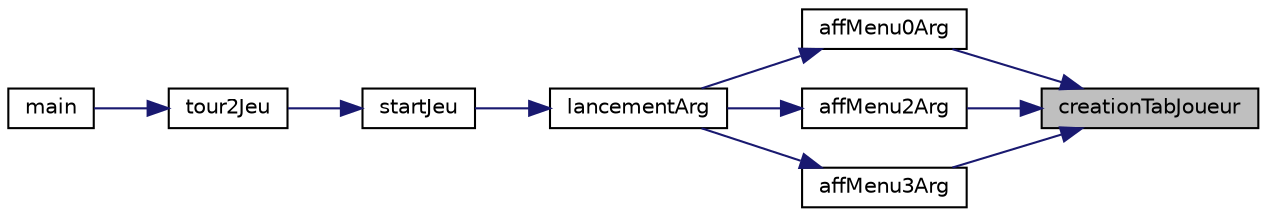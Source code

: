 digraph "creationTabJoueur"
{
 // INTERACTIVE_SVG=YES
 // LATEX_PDF_SIZE
  edge [fontname="Helvetica",fontsize="10",labelfontname="Helvetica",labelfontsize="10"];
  node [fontname="Helvetica",fontsize="10",shape=record];
  rankdir="RL";
  Node1 [label="creationTabJoueur",height=0.2,width=0.4,color="black", fillcolor="grey75", style="filled", fontcolor="black",tooltip="Création d'un tableau de joueurs avec leurs infos respectives."];
  Node1 -> Node2 [dir="back",color="midnightblue",fontsize="10",style="solid",fontname="Helvetica"];
  Node2 [label="affMenu0Arg",height=0.2,width=0.4,color="black", fillcolor="white", style="filled",URL="$affichage_8c.html#afff31babad71ca73cb7738d48a8ca5a8",tooltip="Affiche le menu demande à l'utilisateur le nombre de joueurs et de bots, leurs noms,..."];
  Node2 -> Node3 [dir="back",color="midnightblue",fontsize="10",style="solid",fontname="Helvetica"];
  Node3 [label="lancementArg",height=0.2,width=0.4,color="black", fillcolor="white", style="filled",URL="$affichage_8c.html#a5ad82e198d4668b31a5aee88468edda4",tooltip="Affiche le menu de début de jeu de plusieurs manières en fonction du nombre d'arguments utilisés."];
  Node3 -> Node4 [dir="back",color="midnightblue",fontsize="10",style="solid",fontname="Helvetica"];
  Node4 [label="startJeu",height=0.2,width=0.4,color="black", fillcolor="white", style="filled",URL="$jeu_8c.html#a28bea5313cc3c1cc2092001bda10c43a",tooltip="Lance le jeu avec les arguments données par le joueur."];
  Node4 -> Node5 [dir="back",color="midnightblue",fontsize="10",style="solid",fontname="Helvetica"];
  Node5 [label="tour2Jeu",height=0.2,width=0.4,color="black", fillcolor="white", style="filled",URL="$jeu_8c.html#a017b62a8aafeff4509b47b97e611fb10",tooltip="Lance le jeu et fait une boucle tant que le jeu n'est pas fini."];
  Node5 -> Node6 [dir="back",color="midnightblue",fontsize="10",style="solid",fontname="Helvetica"];
  Node6 [label="main",height=0.2,width=0.4,color="black", fillcolor="white", style="filled",URL="$main_8c.html#ac4c0f8a8146b128f1b8f920e3a9c3b1e",tooltip=" "];
  Node1 -> Node7 [dir="back",color="midnightblue",fontsize="10",style="solid",fontname="Helvetica"];
  Node7 [label="affMenu2Arg",height=0.2,width=0.4,color="black", fillcolor="white", style="filled",URL="$affichage_8c.html#a15cad499ad7b992f29dbca7862f4e135",tooltip="Affiche le menu et demande à l'utilisateur le mode de jeu souhaité et le niveau des bots."];
  Node7 -> Node3 [dir="back",color="midnightblue",fontsize="10",style="solid",fontname="Helvetica"];
  Node1 -> Node8 [dir="back",color="midnightblue",fontsize="10",style="solid",fontname="Helvetica"];
  Node8 [label="affMenu3Arg",height=0.2,width=0.4,color="black", fillcolor="white", style="filled",URL="$affichage_8c.html#a6725dd47d396bea45b33983bac41723f",tooltip="affiche le menu et demande à l'utilisateur le mode de jeu souhaité et le niveau des bots"];
  Node8 -> Node3 [dir="back",color="midnightblue",fontsize="10",style="solid",fontname="Helvetica"];
}

